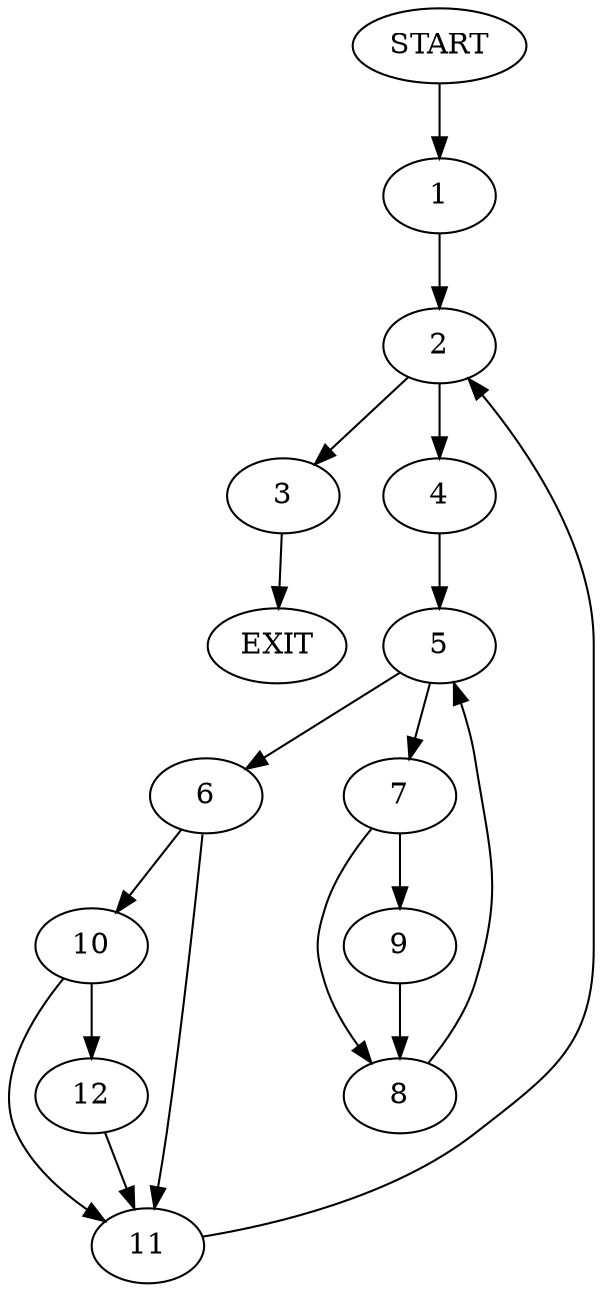 digraph {
0 [label="START"]
13 [label="EXIT"]
0 -> 1
1 -> 2
2 -> 3
2 -> 4
3 -> 13
4 -> 5
5 -> 6
5 -> 7
7 -> 8
7 -> 9
6 -> 10
6 -> 11
9 -> 8
8 -> 5
11 -> 2
10 -> 11
10 -> 12
12 -> 11
}
